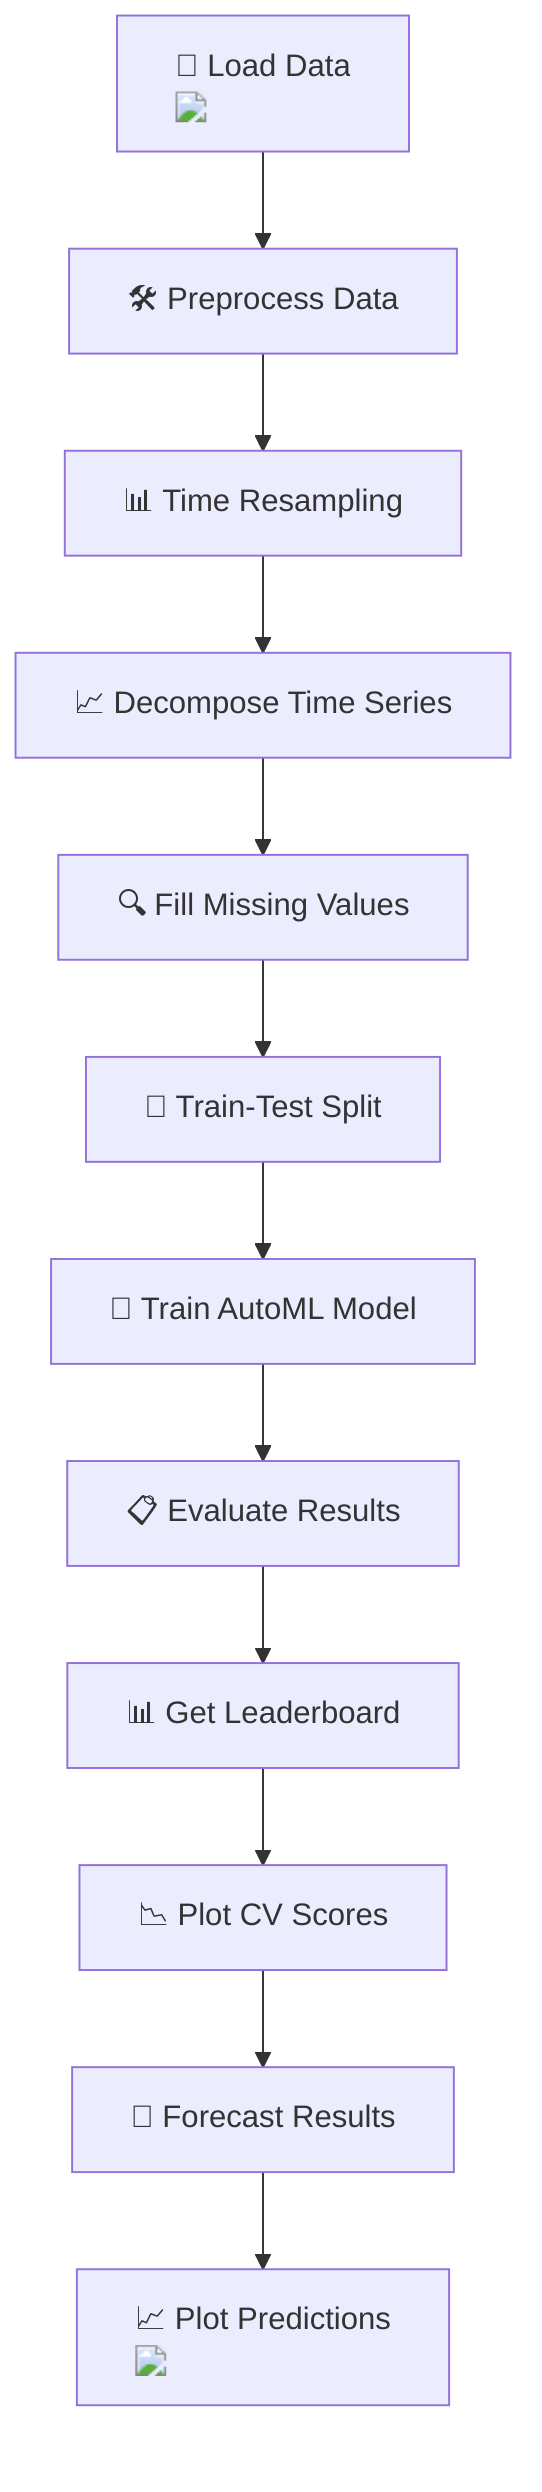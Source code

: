 flowchart TD
    A["📂 Load Data <img src='file.svg'/>"] --> B["🛠 Preprocess Data"]
    B --> C["📊 Time Resampling"]
    C --> D["📈 Decompose Time Series"]
    D --> E["🔍 Fill Missing Values"]
    E --> F["📅 Train-Test Split"]
    F --> G["🧠 Train AutoML Model"]
    G --> H["📋 Evaluate Results"]
    H --> I["📊 Get Leaderboard"]
    I --> J["📉 Plot CV Scores"]
    J --> K["🔮 Forecast Results"]
    K --> L["📈 Plot Predictions <img src='lineplot_template.svg'/>"]